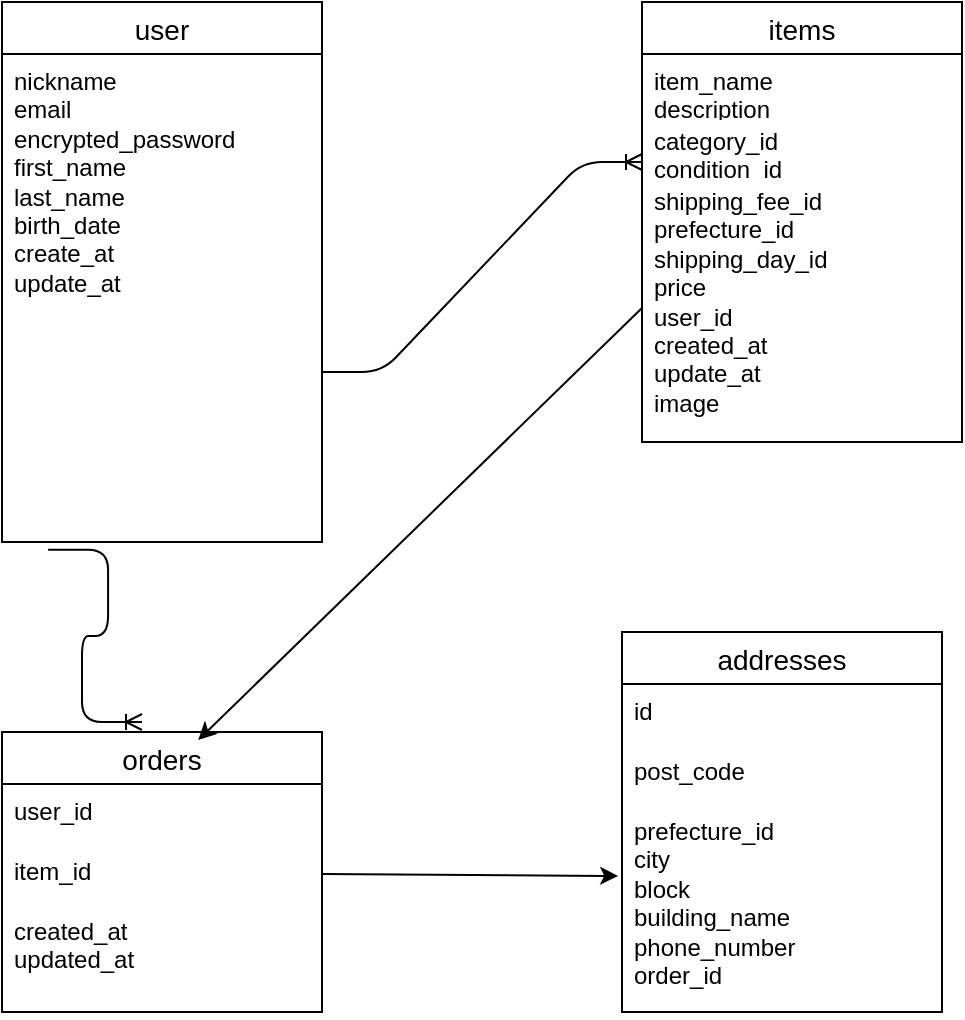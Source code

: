 <mxfile>
    <diagram id="S4-rLl-q47ub7h46ng56" name="ページ1">
        <mxGraphModel dx="675" dy="547" grid="1" gridSize="10" guides="1" tooltips="1" connect="1" arrows="1" fold="1" page="1" pageScale="1" pageWidth="827" pageHeight="1169" math="0" shadow="0">
            <root>
                <mxCell id="0"/>
                <mxCell id="1" parent="0"/>
                <mxCell id="131" value="user" style="swimlane;fontStyle=0;childLayout=stackLayout;horizontal=1;startSize=26;horizontalStack=0;resizeParent=1;resizeParentMax=0;resizeLast=0;collapsible=1;marginBottom=0;align=center;fontSize=14;" vertex="1" parent="1">
                    <mxGeometry x="50" y="80" width="160" height="270" as="geometry"/>
                </mxCell>
                <mxCell id="133" value="nickname&lt;div&gt;email&lt;/div&gt;&lt;div&gt;encrypted_password&lt;/div&gt;&lt;div&gt;first_name&lt;/div&gt;&lt;div&gt;last_name&lt;/div&gt;&lt;div&gt;birth_date&lt;/div&gt;&lt;div&gt;create_at&lt;/div&gt;&lt;div&gt;update_at&lt;/div&gt;&lt;div&gt;&lt;p&gt;&lt;/p&gt;&lt;h4&gt;&lt;/h4&gt;&lt;/div&gt;" style="text;strokeColor=none;fillColor=none;spacingLeft=4;spacingRight=4;overflow=hidden;rotatable=0;points=[[0,0.5],[1,0.5]];portConstraint=eastwest;fontSize=12;whiteSpace=wrap;html=1;" vertex="1" parent="131">
                    <mxGeometry y="26" width="160" height="244" as="geometry"/>
                </mxCell>
                <mxCell id="135" value="items" style="swimlane;fontStyle=0;childLayout=stackLayout;horizontal=1;startSize=26;horizontalStack=0;resizeParent=1;resizeParentMax=0;resizeLast=0;collapsible=1;marginBottom=0;align=center;fontSize=14;" vertex="1" parent="1">
                    <mxGeometry x="370" y="80" width="160" height="220" as="geometry"/>
                </mxCell>
                <mxCell id="136" value="item_name&lt;div&gt;description&lt;/div&gt;&lt;div&gt;&lt;br&gt;&lt;/div&gt;" style="text;strokeColor=none;fillColor=none;spacingLeft=4;spacingRight=4;overflow=hidden;rotatable=0;points=[[0,0.5],[1,0.5]];portConstraint=eastwest;fontSize=12;whiteSpace=wrap;html=1;" vertex="1" parent="135">
                    <mxGeometry y="26" width="160" height="30" as="geometry"/>
                </mxCell>
                <mxCell id="137" value="category_id&lt;div&gt;condition_id&lt;/div&gt;&lt;div&gt;&lt;br&gt;&lt;/div&gt;" style="text;strokeColor=none;fillColor=none;spacingLeft=4;spacingRight=4;overflow=hidden;rotatable=0;points=[[0,0.5],[1,0.5]];portConstraint=eastwest;fontSize=12;whiteSpace=wrap;html=1;" vertex="1" parent="135">
                    <mxGeometry y="56" width="160" height="30" as="geometry"/>
                </mxCell>
                <mxCell id="QxWsFoxRnmacR0gdgMm5-160" value="shipping_fee_id&lt;div&gt;&lt;font color=&quot;#000000&quot;&gt;prefecture_id&lt;/font&gt;&lt;/div&gt;&lt;div&gt;&lt;font color=&quot;#000000&quot;&gt;shipping_day_id&lt;/font&gt;&lt;/div&gt;&lt;div&gt;&lt;font color=&quot;#000000&quot;&gt;price&lt;/font&gt;&lt;/div&gt;&lt;div&gt;&lt;font color=&quot;#000000&quot;&gt;user_id&lt;/font&gt;&lt;/div&gt;&lt;div&gt;&lt;font color=&quot;#000000&quot;&gt;created_at&lt;/font&gt;&lt;/div&gt;&lt;div&gt;&lt;font color=&quot;#000000&quot;&gt;&lt;font color=&quot;#000000&quot;&gt;update_at&lt;/font&gt;&lt;/font&gt;&lt;/div&gt;&lt;div&gt;&lt;font color=&quot;#000000&quot;&gt;&lt;font color=&quot;#000000&quot;&gt;image&lt;br&gt;&lt;/font&gt;&lt;/font&gt;&lt;div&gt;&lt;br&gt;&lt;/div&gt;&lt;/div&gt;" style="text;strokeColor=none;fillColor=none;spacingLeft=4;spacingRight=4;overflow=hidden;rotatable=0;points=[[0,0.5],[1,0.5]];portConstraint=eastwest;fontSize=12;whiteSpace=wrap;html=1;" vertex="1" parent="135">
                    <mxGeometry y="86" width="160" height="134" as="geometry"/>
                </mxCell>
                <mxCell id="QxWsFoxRnmacR0gdgMm5-154" value="orders" style="swimlane;fontStyle=0;childLayout=stackLayout;horizontal=1;startSize=26;horizontalStack=0;resizeParent=1;resizeParentMax=0;resizeLast=0;collapsible=1;marginBottom=0;align=center;fontSize=14;" vertex="1" parent="1">
                    <mxGeometry x="50" y="445" width="160" height="140" as="geometry"/>
                </mxCell>
                <mxCell id="QxWsFoxRnmacR0gdgMm5-155" value="user_id&lt;div&gt;&lt;br&gt;&lt;/div&gt;" style="text;strokeColor=none;fillColor=none;spacingLeft=4;spacingRight=4;overflow=hidden;rotatable=0;points=[[0,0.5],[1,0.5]];portConstraint=eastwest;fontSize=12;whiteSpace=wrap;html=1;" vertex="1" parent="QxWsFoxRnmacR0gdgMm5-154">
                    <mxGeometry y="26" width="160" height="30" as="geometry"/>
                </mxCell>
                <mxCell id="QxWsFoxRnmacR0gdgMm5-156" value="item_id" style="text;strokeColor=none;fillColor=none;spacingLeft=4;spacingRight=4;overflow=hidden;rotatable=0;points=[[0,0.5],[1,0.5]];portConstraint=eastwest;fontSize=12;whiteSpace=wrap;html=1;" vertex="1" parent="QxWsFoxRnmacR0gdgMm5-154">
                    <mxGeometry y="56" width="160" height="30" as="geometry"/>
                </mxCell>
                <mxCell id="QxWsFoxRnmacR0gdgMm5-157" value="created_at&lt;div&gt;&lt;font color=&quot;#000000&quot;&gt;updated_at&lt;br&gt;&lt;/font&gt;&lt;div&gt;&lt;br&gt;&lt;/div&gt;&lt;/div&gt;" style="text;strokeColor=none;fillColor=none;spacingLeft=4;spacingRight=4;overflow=hidden;rotatable=0;points=[[0,0.5],[1,0.5]];portConstraint=eastwest;fontSize=12;whiteSpace=wrap;html=1;" vertex="1" parent="QxWsFoxRnmacR0gdgMm5-154">
                    <mxGeometry y="86" width="160" height="54" as="geometry"/>
                </mxCell>
                <mxCell id="QxWsFoxRnmacR0gdgMm5-164" value="" style="edgeStyle=entityRelationEdgeStyle;fontSize=12;html=1;endArrow=ERoneToMany;" edge="1" parent="1">
                    <mxGeometry width="100" height="100" relative="1" as="geometry">
                        <mxPoint x="210" y="265" as="sourcePoint"/>
                        <mxPoint x="370" y="160" as="targetPoint"/>
                    </mxGeometry>
                </mxCell>
                <mxCell id="QxWsFoxRnmacR0gdgMm5-168" style="edgeStyle=none;html=1;exitX=0;exitY=0.5;exitDx=0;exitDy=0;entryX=0.613;entryY=0.029;entryDx=0;entryDy=0;entryPerimeter=0;" edge="1" parent="1" source="QxWsFoxRnmacR0gdgMm5-160" target="QxWsFoxRnmacR0gdgMm5-154">
                    <mxGeometry relative="1" as="geometry"/>
                </mxCell>
                <mxCell id="QxWsFoxRnmacR0gdgMm5-169" value="" style="edgeStyle=entityRelationEdgeStyle;fontSize=12;html=1;endArrow=ERoneToMany;exitX=0.144;exitY=1.016;exitDx=0;exitDy=0;exitPerimeter=0;" edge="1" parent="1" source="133">
                    <mxGeometry width="100" height="100" relative="1" as="geometry">
                        <mxPoint x="70" y="400" as="sourcePoint"/>
                        <mxPoint x="120" y="440" as="targetPoint"/>
                        <Array as="points">
                            <mxPoint x="50" y="350"/>
                        </Array>
                    </mxGeometry>
                </mxCell>
                <mxCell id="QxWsFoxRnmacR0gdgMm5-170" value="addresses" style="swimlane;fontStyle=0;childLayout=stackLayout;horizontal=1;startSize=26;horizontalStack=0;resizeParent=1;resizeParentMax=0;resizeLast=0;collapsible=1;marginBottom=0;align=center;fontSize=14;" vertex="1" parent="1">
                    <mxGeometry x="360" y="395" width="160" height="190" as="geometry"/>
                </mxCell>
                <mxCell id="QxWsFoxRnmacR0gdgMm5-171" value="id" style="text;strokeColor=none;fillColor=none;spacingLeft=4;spacingRight=4;overflow=hidden;rotatable=0;points=[[0,0.5],[1,0.5]];portConstraint=eastwest;fontSize=12;whiteSpace=wrap;html=1;" vertex="1" parent="QxWsFoxRnmacR0gdgMm5-170">
                    <mxGeometry y="26" width="160" height="30" as="geometry"/>
                </mxCell>
                <mxCell id="QxWsFoxRnmacR0gdgMm5-172" value="post_code" style="text;strokeColor=none;fillColor=none;spacingLeft=4;spacingRight=4;overflow=hidden;rotatable=0;points=[[0,0.5],[1,0.5]];portConstraint=eastwest;fontSize=12;whiteSpace=wrap;html=1;" vertex="1" parent="QxWsFoxRnmacR0gdgMm5-170">
                    <mxGeometry y="56" width="160" height="30" as="geometry"/>
                </mxCell>
                <mxCell id="QxWsFoxRnmacR0gdgMm5-173" value="prefecture_id&lt;div&gt;city&lt;/div&gt;&lt;div&gt;block&lt;/div&gt;&lt;div&gt;building_name&lt;/div&gt;&lt;div&gt;phone_number&lt;/div&gt;&lt;div&gt;order_id&lt;/div&gt;" style="text;strokeColor=none;fillColor=none;spacingLeft=4;spacingRight=4;overflow=hidden;rotatable=0;points=[[0,0.5],[1,0.5]];portConstraint=eastwest;fontSize=12;whiteSpace=wrap;html=1;" vertex="1" parent="QxWsFoxRnmacR0gdgMm5-170">
                    <mxGeometry y="86" width="160" height="104" as="geometry"/>
                </mxCell>
                <mxCell id="QxWsFoxRnmacR0gdgMm5-174" style="edgeStyle=none;html=1;exitX=1;exitY=0.5;exitDx=0;exitDy=0;entryX=-0.012;entryY=0.346;entryDx=0;entryDy=0;entryPerimeter=0;" edge="1" parent="1" source="QxWsFoxRnmacR0gdgMm5-156" target="QxWsFoxRnmacR0gdgMm5-173">
                    <mxGeometry relative="1" as="geometry"/>
                </mxCell>
            </root>
        </mxGraphModel>
    </diagram>
    <diagram id="34LTZM6vEjyH9xWO8CIb" name="ページ2">
        <mxGraphModel dx="675" dy="547" grid="1" gridSize="10" guides="1" tooltips="1" connect="1" arrows="1" fold="1" page="1" pageScale="1" pageWidth="827" pageHeight="1169" math="0" shadow="0">
            <root>
                <mxCell id="0"/>
                <mxCell id="1" parent="0"/>
            </root>
        </mxGraphModel>
    </diagram>
</mxfile>